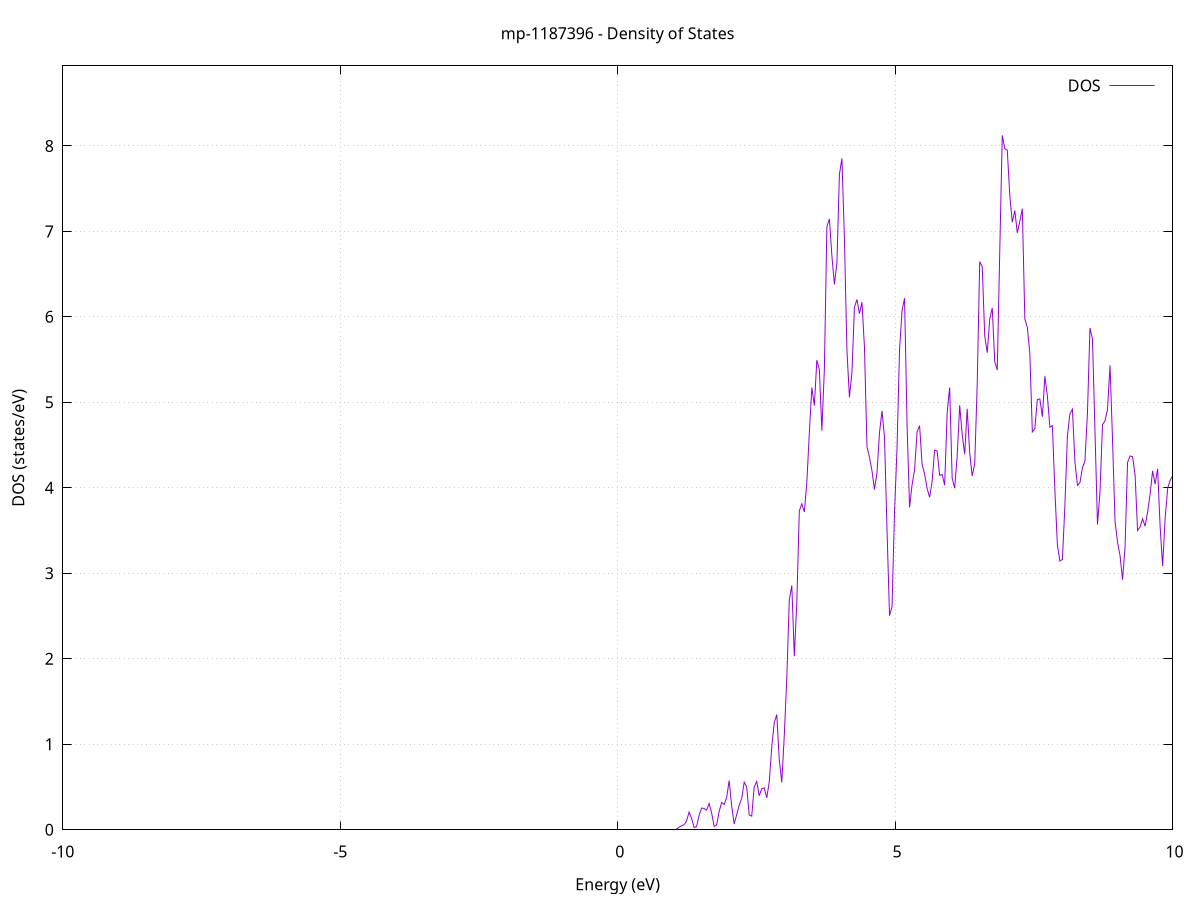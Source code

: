 set title 'mp-1187396 - Density of States'
set xlabel 'Energy (eV)'
set ylabel 'DOS (states/eV)'
set grid
set xrange [-10:10]
set yrange [0:8.936]
set xzeroaxis lt -1
set terminal png size 800,600
set output 'mp-1187396_dos_gnuplot.png'
plot '-' using 1:2 with lines title 'DOS'
-35.109300 0.000000
-35.064100 0.000000
-35.019000 0.000000
-34.973800 0.000000
-34.928700 0.000000
-34.883500 0.000000
-34.838300 0.000000
-34.793200 0.000000
-34.748000 0.000000
-34.702900 0.000000
-34.657700 0.000000
-34.612600 0.000000
-34.567400 0.000000
-34.522200 0.000000
-34.477100 0.000000
-34.431900 0.000000
-34.386800 0.000000
-34.341600 0.000000
-34.296500 0.000000
-34.251300 0.000000
-34.206100 0.000000
-34.161000 0.000000
-34.115800 0.000000
-34.070700 0.000000
-34.025500 0.000000
-33.980400 0.000000
-33.935200 0.000000
-33.890000 0.000000
-33.844900 0.000000
-33.799700 0.000000
-33.754600 0.000000
-33.709400 0.000000
-33.664300 0.000000
-33.619100 0.000000
-33.573900 0.000000
-33.528800 0.000000
-33.483600 0.000000
-33.438500 0.000000
-33.393300 0.000000
-33.348200 0.000000
-33.303000 0.000000
-33.257800 0.000000
-33.212700 0.000000
-33.167500 0.000000
-33.122400 0.000000
-33.077200 0.000000
-33.032100 0.000000
-32.986900 0.000000
-32.941700 0.000000
-32.896600 0.000000
-32.851400 0.000000
-32.806300 0.000000
-32.761100 0.000000
-32.716000 0.000000
-32.670800 0.000000
-32.625600 0.000000
-32.580500 0.000000
-32.535300 0.000000
-32.490200 0.000000
-32.445000 0.000000
-32.399900 0.000000
-32.354700 0.000000
-32.309500 0.000000
-32.264400 0.000000
-32.219200 0.000000
-32.174100 0.000000
-32.128900 0.000000
-32.083800 0.000000
-32.038600 0.000000
-31.993400 0.000000
-31.948300 0.000000
-31.903100 0.000000
-31.858000 0.000000
-31.812800 0.000000
-31.767700 0.000000
-31.722500 0.000000
-31.677300 0.000000
-31.632200 0.000000
-31.587000 0.000000
-31.541900 0.000000
-31.496700 0.000000
-31.451600 0.000000
-31.406400 0.000000
-31.361200 0.000000
-31.316100 0.000000
-31.270900 0.000000
-31.225800 0.000000
-31.180600 0.000000
-31.135500 0.000000
-31.090300 0.005000
-31.045100 0.143200
-31.000000 1.188900
-30.954800 3.687000
-30.909700 6.729100
-30.864500 11.041000
-30.819400 16.676000
-30.774200 20.403400
-30.729000 22.729800
-30.683900 24.498100
-30.638700 20.051300
-30.593600 12.649000
-30.548400 12.395700
-30.503300 15.169800
-30.458100 17.929800
-30.412900 21.194500
-30.367800 21.554200
-30.322600 21.946000
-30.277500 25.785700
-30.232300 28.877200
-30.187200 34.268300
-30.142000 35.131300
-30.096800 19.636900
-30.051700 4.547600
-30.006500 0.360400
-29.961400 0.008400
-29.916200 0.000100
-29.871100 0.000000
-29.825900 0.000000
-29.780700 0.000000
-29.735600 0.000000
-29.690400 0.000000
-29.645300 0.000000
-29.600100 0.000000
-29.555000 0.000000
-29.509800 0.000000
-29.464600 0.000000
-29.419500 0.000000
-29.374300 0.000000
-29.329200 0.000000
-29.284000 0.000000
-29.238900 0.000000
-29.193700 0.000000
-29.148500 0.000000
-29.103400 0.000000
-29.058200 0.000000
-29.013100 0.000000
-28.967900 0.000000
-28.922800 0.000000
-28.877600 0.000000
-28.832400 0.000000
-28.787300 0.000000
-28.742100 0.000000
-28.697000 0.000000
-28.651800 0.000000
-28.606700 0.000000
-28.561500 0.000000
-28.516300 0.000000
-28.471200 0.000000
-28.426000 0.000000
-28.380900 0.000000
-28.335700 0.000000
-28.290600 0.000000
-28.245400 0.000000
-28.200200 0.000000
-28.155100 0.000000
-28.109900 0.000000
-28.064800 0.000000
-28.019600 0.000000
-27.974500 0.000000
-27.929300 0.000000
-27.884100 0.000000
-27.839000 0.000000
-27.793800 0.000000
-27.748700 0.000000
-27.703500 0.000000
-27.658400 0.000000
-27.613200 0.000000
-27.568000 0.000000
-27.522900 0.000000
-27.477700 0.000000
-27.432600 0.000000
-27.387400 0.000000
-27.342300 0.000000
-27.297100 0.000000
-27.251900 0.000000
-27.206800 0.000000
-27.161600 0.000000
-27.116500 0.000000
-27.071300 0.000000
-27.026200 0.000000
-26.981000 0.000000
-26.935800 0.000000
-26.890700 0.000000
-26.845500 0.000000
-26.800400 0.000600
-26.755200 0.068100
-26.710100 2.102900
-26.664900 18.324700
-26.619700 50.687000
-26.574600 46.806400
-26.529400 13.712700
-26.484300 1.142600
-26.439100 0.024300
-26.394000 0.000100
-26.348800 0.000000
-26.303600 0.000000
-26.258500 0.000000
-26.213300 0.000000
-26.168200 0.000000
-26.123000 0.000000
-26.077900 0.000000
-26.032700 0.000000
-25.987500 0.000000
-25.942400 0.000000
-25.897200 0.000000
-25.852100 0.000000
-25.806900 0.000000
-25.761800 0.000000
-25.716600 0.000000
-25.671400 0.000000
-25.626300 0.000000
-25.581100 0.000000
-25.536000 0.000000
-25.490800 0.000000
-25.445700 0.000000
-25.400500 0.000000
-25.355300 0.000000
-25.310200 0.000000
-25.265000 0.000000
-25.219900 0.000000
-25.174700 0.000000
-25.129600 0.000000
-25.084400 0.000000
-25.039200 0.000000
-24.994100 0.000000
-24.948900 0.000000
-24.903800 0.000000
-24.858600 0.000000
-24.813500 0.000000
-24.768300 0.000000
-24.723100 0.000000
-24.678000 0.000000
-24.632800 0.000000
-24.587700 0.000000
-24.542500 0.000000
-24.497400 0.000000
-24.452200 0.000000
-24.407000 0.000000
-24.361900 0.000000
-24.316700 0.000000
-24.271600 0.000000
-24.226400 0.000000
-24.181300 0.000000
-24.136100 0.000000
-24.090900 0.000000
-24.045800 0.000000
-24.000600 0.000000
-23.955500 0.000000
-23.910300 0.000000
-23.865200 0.000000
-23.820000 0.000000
-23.774800 0.000000
-23.729700 0.000000
-23.684500 0.000000
-23.639400 0.000000
-23.594200 0.000000
-23.549100 0.000000
-23.503900 0.000000
-23.458700 0.000000
-23.413600 0.000000
-23.368400 0.000000
-23.323300 0.000000
-23.278100 0.000000
-23.233000 0.000000
-23.187800 0.000000
-23.142600 0.000000
-23.097500 0.000000
-23.052300 0.000000
-23.007200 0.000000
-22.962000 0.000000
-22.916900 0.000000
-22.871700 0.000000
-22.826500 0.000000
-22.781400 0.000000
-22.736200 0.000000
-22.691100 0.000000
-22.645900 0.000000
-22.600800 0.000000
-22.555600 0.000000
-22.510400 0.000000
-22.465300 0.000000
-22.420100 0.000000
-22.375000 0.000000
-22.329800 0.000000
-22.284700 0.000000
-22.239500 0.000000
-22.194300 0.000000
-22.149200 0.000000
-22.104000 0.000000
-22.058900 0.000000
-22.013700 0.000000
-21.968600 0.000000
-21.923400 0.000000
-21.878200 0.000000
-21.833100 0.000000
-21.787900 0.000000
-21.742800 0.000000
-21.697600 0.000000
-21.652500 0.000000
-21.607300 0.000000
-21.562100 0.000000
-21.517000 0.000000
-21.471800 0.000000
-21.426700 0.000000
-21.381500 0.000000
-21.336400 0.000000
-21.291200 0.000000
-21.246000 0.000000
-21.200900 0.000000
-21.155700 0.000000
-21.110600 0.000000
-21.065400 0.000000
-21.020300 0.000000
-20.975100 0.000000
-20.929900 0.000000
-20.884800 0.000000
-20.839600 0.000000
-20.794500 0.000000
-20.749300 0.000000
-20.704200 0.000000
-20.659000 0.000000
-20.613800 0.000000
-20.568700 0.000000
-20.523500 0.000000
-20.478400 0.000000
-20.433200 0.000000
-20.388100 0.000000
-20.342900 0.000000
-20.297700 0.000000
-20.252600 0.000000
-20.207400 0.000000
-20.162300 0.000000
-20.117100 0.000000
-20.072000 0.000000
-20.026800 0.000000
-19.981600 0.000000
-19.936500 0.000000
-19.891300 0.000000
-19.846200 0.000000
-19.801000 0.000000
-19.755900 0.000000
-19.710700 0.000000
-19.665500 0.000000
-19.620400 0.000000
-19.575200 0.000000
-19.530100 0.000000
-19.484900 0.000000
-19.439800 0.000000
-19.394600 0.000000
-19.349400 0.000000
-19.304300 0.000000
-19.259100 0.000000
-19.214000 0.000000
-19.168800 0.000000
-19.123700 0.000000
-19.078500 0.000000
-19.033300 0.000000
-18.988200 0.000000
-18.943000 0.000000
-18.897900 0.000000
-18.852700 0.000000
-18.807600 0.000000
-18.762400 0.000000
-18.717200 0.000000
-18.672100 0.000000
-18.626900 0.000000
-18.581800 0.000000
-18.536600 0.000000
-18.491500 0.000000
-18.446300 0.000000
-18.401100 0.000000
-18.356000 0.000000
-18.310800 0.000000
-18.265700 0.000000
-18.220500 0.000000
-18.175400 0.000000
-18.130200 0.000000
-18.085000 0.000000
-18.039900 0.000000
-17.994700 0.000000
-17.949600 0.000000
-17.904400 0.000000
-17.859300 0.000000
-17.814100 0.000000
-17.768900 0.000000
-17.723800 0.000000
-17.678600 0.000000
-17.633500 0.000000
-17.588300 0.000000
-17.543200 0.000000
-17.498000 0.000000
-17.452800 0.000000
-17.407700 0.000000
-17.362500 0.000000
-17.317400 0.000000
-17.272200 0.000000
-17.227100 0.000000
-17.181900 0.000000
-17.136700 0.000000
-17.091600 0.000000
-17.046400 0.000000
-17.001300 0.000000
-16.956100 0.000000
-16.911000 0.000000
-16.865800 0.000000
-16.820600 0.000000
-16.775500 0.000000
-16.730300 0.000000
-16.685200 0.000000
-16.640000 0.000000
-16.594900 0.000000
-16.549700 0.000000
-16.504500 0.000000
-16.459400 0.000000
-16.414200 0.000000
-16.369100 0.000000
-16.323900 0.000000
-16.278800 0.000000
-16.233600 0.000000
-16.188400 0.000000
-16.143300 0.000000
-16.098100 0.000000
-16.053000 0.000000
-16.007800 0.000000
-15.962700 0.000000
-15.917500 0.000000
-15.872300 0.000000
-15.827200 0.000000
-15.782000 0.000000
-15.736900 0.000000
-15.691700 0.000000
-15.646600 0.000000
-15.601400 0.000000
-15.556200 0.000000
-15.511100 0.000000
-15.465900 0.000000
-15.420800 0.000000
-15.375600 0.000000
-15.330400 0.000000
-15.285300 0.000000
-15.240100 0.000000
-15.195000 0.000000
-15.149800 0.000000
-15.104700 0.000000
-15.059500 0.000000
-15.014300 0.000000
-14.969200 0.000000
-14.924000 0.000000
-14.878900 0.000000
-14.833700 0.000000
-14.788600 0.000000
-14.743400 0.000000
-14.698200 0.000000
-14.653100 0.000000
-14.607900 0.000000
-14.562800 0.000000
-14.517600 0.000000
-14.472500 0.000000
-14.427300 0.000000
-14.382100 0.000000
-14.337000 0.000000
-14.291800 0.000000
-14.246700 0.000000
-14.201500 0.000000
-14.156400 0.000000
-14.111200 0.000000
-14.066000 0.000000
-14.020900 0.000000
-13.975700 0.000000
-13.930600 0.000000
-13.885400 0.000000
-13.840300 0.000000
-13.795100 0.000000
-13.749900 0.000000
-13.704800 0.000000
-13.659600 0.000000
-13.614500 0.000000
-13.569300 0.000000
-13.524200 0.000000
-13.479000 0.000000
-13.433800 0.000000
-13.388700 0.000000
-13.343500 0.000000
-13.298400 0.000000
-13.253200 0.000000
-13.208100 0.000000
-13.162900 0.000000
-13.117700 0.000000
-13.072600 0.000000
-13.027400 0.000000
-12.982300 0.000000
-12.937100 0.000000
-12.892000 0.000000
-12.846800 0.000000
-12.801600 0.000000
-12.756500 0.000000
-12.711300 0.000000
-12.666200 0.000000
-12.621000 0.000000
-12.575900 0.000000
-12.530700 0.000000
-12.485500 0.000000
-12.440400 0.000000
-12.395200 0.000000
-12.350100 0.000000
-12.304900 0.000000
-12.259800 0.000000
-12.214600 0.000000
-12.169400 0.000000
-12.124300 0.000000
-12.079100 0.000000
-12.034000 0.000000
-11.988800 0.000000
-11.943700 0.000000
-11.898500 0.000000
-11.853300 0.000000
-11.808200 0.000000
-11.763000 0.000000
-11.717900 0.000000
-11.672700 0.000000
-11.627600 0.000000
-11.582400 0.000000
-11.537200 0.000000
-11.492100 0.000000
-11.446900 0.000000
-11.401800 0.000000
-11.356600 0.000000
-11.311500 0.000000
-11.266300 0.000000
-11.221100 0.000000
-11.176000 0.000000
-11.130800 0.000000
-11.085700 0.000000
-11.040500 0.000000
-10.995400 0.000000
-10.950200 0.000000
-10.905000 0.000000
-10.859900 0.000000
-10.814700 0.000000
-10.769600 0.000000
-10.724400 0.000000
-10.679300 0.000000
-10.634100 0.000000
-10.588900 0.000000
-10.543800 0.000000
-10.498600 0.000000
-10.453500 0.000000
-10.408300 0.000000
-10.363200 0.000000
-10.318000 0.000000
-10.272800 0.000000
-10.227700 0.000000
-10.182500 0.000000
-10.137400 0.000000
-10.092200 0.000000
-10.047100 0.000000
-10.001900 0.000000
-9.956700 0.000000
-9.911600 0.000000
-9.866400 0.000000
-9.821300 0.000000
-9.776100 0.000000
-9.731000 0.000000
-9.685800 0.000000
-9.640600 0.000000
-9.595500 0.000000
-9.550300 0.000000
-9.505200 0.000000
-9.460000 0.000000
-9.414900 0.000000
-9.369700 0.000000
-9.324500 0.000000
-9.279400 0.000000
-9.234200 0.000000
-9.189100 0.000000
-9.143900 0.000000
-9.098800 0.000000
-9.053600 0.000000
-9.008400 0.000000
-8.963300 0.000000
-8.918100 0.000000
-8.873000 0.000000
-8.827800 0.000000
-8.782700 0.000000
-8.737500 0.000000
-8.692300 0.000000
-8.647200 0.000000
-8.602000 0.000000
-8.556900 0.000000
-8.511700 0.000000
-8.466600 0.000000
-8.421400 0.000000
-8.376200 0.000000
-8.331100 0.000000
-8.285900 0.000000
-8.240800 0.000000
-8.195600 0.000000
-8.150500 0.000000
-8.105300 0.000000
-8.060100 0.000000
-8.015000 0.000000
-7.969800 0.000000
-7.924700 0.000000
-7.879500 0.000000
-7.834400 0.000000
-7.789200 0.000000
-7.744000 0.000000
-7.698900 0.000000
-7.653700 0.000000
-7.608600 0.000000
-7.563400 0.000000
-7.518300 0.000000
-7.473100 0.000000
-7.427900 0.000000
-7.382800 0.000000
-7.337600 0.000000
-7.292500 0.000000
-7.247300 0.000000
-7.202200 0.000000
-7.157000 0.000000
-7.111800 0.000000
-7.066700 0.000000
-7.021500 0.000000
-6.976400 0.000000
-6.931200 0.000000
-6.886100 0.000000
-6.840900 0.000000
-6.795700 0.000000
-6.750600 0.000000
-6.705400 0.000000
-6.660300 0.000000
-6.615100 0.000000
-6.570000 0.000000
-6.524800 0.000000
-6.479600 0.000000
-6.434500 0.000000
-6.389300 0.000000
-6.344200 0.000000
-6.299000 0.000000
-6.253900 0.000000
-6.208700 0.000000
-6.163500 0.000000
-6.118400 0.000000
-6.073200 0.000000
-6.028100 0.000000
-5.982900 0.000000
-5.937800 0.000000
-5.892600 0.000000
-5.847400 0.000000
-5.802300 0.000000
-5.757100 0.000000
-5.712000 0.000000
-5.666800 0.000000
-5.621700 0.000000
-5.576500 0.000000
-5.531300 0.000000
-5.486200 0.000000
-5.441000 0.000000
-5.395900 0.000000
-5.350700 0.000000
-5.305600 0.000000
-5.260400 0.000000
-5.215200 0.000000
-5.170100 0.000000
-5.124900 0.000000
-5.079800 0.000000
-5.034600 0.000000
-4.989500 0.000000
-4.944300 0.000000
-4.899100 0.000000
-4.854000 0.000000
-4.808800 0.000000
-4.763700 0.000000
-4.718500 0.000000
-4.673400 0.000000
-4.628200 0.000000
-4.583000 0.000000
-4.537900 0.000000
-4.492700 0.000000
-4.447600 0.000000
-4.402400 0.000000
-4.357300 0.000000
-4.312100 0.000000
-4.266900 0.000000
-4.221800 0.000000
-4.176600 0.000000
-4.131500 0.000000
-4.086300 0.000000
-4.041200 0.000000
-3.996000 0.000000
-3.950800 0.000000
-3.905700 0.000000
-3.860500 0.000000
-3.815400 0.000000
-3.770200 0.000000
-3.725100 0.000000
-3.679900 0.000000
-3.634700 0.000000
-3.589600 0.000000
-3.544400 0.000000
-3.499300 0.000000
-3.454100 0.000000
-3.409000 0.000000
-3.363800 0.000000
-3.318600 0.000000
-3.273500 0.000000
-3.228300 0.000000
-3.183200 0.000000
-3.138000 0.000000
-3.092900 0.000000
-3.047700 0.000000
-3.002500 0.000000
-2.957400 0.000000
-2.912200 0.000000
-2.867100 0.000000
-2.821900 0.000000
-2.776800 0.000000
-2.731600 0.000000
-2.686400 0.000000
-2.641300 0.000000
-2.596100 0.000000
-2.551000 0.000000
-2.505800 0.000000
-2.460700 0.000000
-2.415500 0.000000
-2.370300 0.000000
-2.325200 0.000000
-2.280000 0.000000
-2.234900 0.000000
-2.189700 0.000000
-2.144600 0.000000
-2.099400 0.000000
-2.054200 0.000000
-2.009100 0.000000
-1.963900 0.000000
-1.918800 0.000000
-1.873600 0.000000
-1.828500 0.000000
-1.783300 0.000000
-1.738100 0.000000
-1.693000 0.000000
-1.647800 0.000000
-1.602700 0.000000
-1.557500 0.000000
-1.512400 0.000000
-1.467200 0.000000
-1.422000 0.000000
-1.376900 0.000000
-1.331700 0.000000
-1.286600 0.000000
-1.241400 0.000000
-1.196300 0.000000
-1.151100 0.000000
-1.105900 0.000000
-1.060800 0.000000
-1.015600 0.000000
-0.970500 0.000000
-0.925300 0.000000
-0.880200 0.000000
-0.835000 0.000000
-0.789800 0.000000
-0.744700 0.000000
-0.699500 0.000000
-0.654400 0.000000
-0.609200 0.000000
-0.564100 0.000000
-0.518900 0.000000
-0.473700 0.000000
-0.428600 0.000000
-0.383400 0.000000
-0.338300 0.000000
-0.293100 0.000000
-0.248000 0.000000
-0.202800 0.000000
-0.157600 0.000000
-0.112500 0.000000
-0.067300 0.000000
-0.022200 0.000000
0.023000 0.000000
0.068100 0.000000
0.113300 0.000000
0.158500 0.000000
0.203600 0.000000
0.248800 0.000000
0.293900 0.000000
0.339100 0.000000
0.384200 0.000000
0.429400 0.000000
0.474600 0.000000
0.519700 0.000000
0.564900 0.000000
0.610000 0.000000
0.655200 0.000000
0.700300 0.000000
0.745500 0.000000
0.790700 0.000000
0.835800 0.000000
0.881000 0.000000
0.926100 0.000000
0.971300 0.000000
1.016400 0.000900
1.061600 0.009500
1.106800 0.029300
1.151900 0.047300
1.197100 0.058700
1.242200 0.102600
1.287400 0.207200
1.332500 0.135000
1.377700 0.025600
1.422900 0.038700
1.468000 0.170700
1.513200 0.254400
1.558300 0.249200
1.603500 0.229000
1.648600 0.307500
1.693800 0.197100
1.739000 0.040800
1.784100 0.057100
1.829300 0.212400
1.874400 0.320600
1.919600 0.295400
1.964700 0.378500
2.009900 0.575300
2.055100 0.278300
2.100200 0.068700
2.145400 0.176000
2.190500 0.287600
2.235700 0.362900
2.280800 0.558600
2.326000 0.500300
2.371200 0.172900
2.416300 0.159900
2.461500 0.503400
2.506600 0.566400
2.551800 0.397800
2.596900 0.480200
2.642100 0.491100
2.687300 0.372600
2.732400 0.560000
2.777600 0.971400
2.822700 1.252800
2.867900 1.347300
2.913000 0.821100
2.958200 0.553300
3.003400 1.106500
3.048500 1.771600
3.093700 2.690100
3.138800 2.858100
3.184000 2.029900
3.229100 2.658800
3.274300 3.729700
3.319500 3.813600
3.364600 3.717900
3.409800 4.063000
3.454900 4.646200
3.500100 5.172700
3.545200 4.961800
3.590400 5.494200
3.635600 5.383000
3.680700 4.670000
3.725900 5.387900
3.771000 7.051000
3.816200 7.146700
3.861300 6.713000
3.906500 6.379700
3.951700 6.631500
3.996800 7.666400
4.042000 7.854400
4.087100 6.920300
4.132300 5.609800
4.177400 5.060100
4.222600 5.348400
4.267800 6.112300
4.312900 6.203600
4.358100 6.037700
4.403200 6.171900
4.448400 5.644300
4.493500 4.481700
4.538700 4.357000
4.583900 4.199000
4.629000 3.980100
4.674200 4.176800
4.719300 4.645900
4.764500 4.900000
4.809600 4.587000
4.854800 3.507600
4.900000 2.505400
4.945100 2.610500
4.990300 3.718100
5.035400 4.468700
5.080600 5.619300
5.125800 6.072700
5.170900 6.218300
5.216100 4.739100
5.261200 3.771800
5.306400 4.036700
5.351500 4.210000
5.396700 4.653200
5.441900 4.728200
5.487000 4.276200
5.532200 4.158900
5.577300 3.993600
5.622500 3.889400
5.667600 4.074900
5.712800 4.440900
5.758000 4.431800
5.803100 4.146000
5.848300 4.156900
5.893400 4.031600
5.938600 4.877000
5.983700 5.172700
6.028900 4.114800
6.074100 3.996800
6.119200 4.370900
6.164400 4.965400
6.209500 4.623600
6.254700 4.391500
6.299800 4.923800
6.345000 4.406900
6.390200 4.138400
6.435300 4.278400
6.480500 5.213500
6.525600 6.646800
6.570800 6.587300
6.615900 5.779500
6.661100 5.580300
6.706300 5.976400
6.751400 6.106000
6.796600 5.474400
6.841700 5.377900
6.886900 6.769200
6.932000 8.123600
6.977200 7.967100
7.022400 7.950200
7.067500 7.420100
7.112700 7.105800
7.157800 7.244300
7.203000 6.982500
7.248100 7.116200
7.293300 7.265700
7.338500 5.979300
7.383600 5.876700
7.428800 5.571500
7.473900 4.654300
7.519100 4.689600
7.564200 5.032700
7.609400 5.039700
7.654600 4.831800
7.699700 5.305100
7.744900 5.073700
7.790000 4.708700
7.835200 4.726800
7.880300 3.971900
7.925500 3.328700
7.970700 3.143100
8.015800 3.163500
8.061000 3.792900
8.106100 4.609200
8.151300 4.866800
8.196400 4.919300
8.241600 4.304200
8.286800 4.028700
8.331900 4.060400
8.377100 4.236100
8.422200 4.313500
8.467400 4.879500
8.512500 5.870400
8.557700 5.740800
8.602900 4.661900
8.648000 3.570600
8.693200 3.947200
8.738300 4.737600
8.783500 4.783100
8.828600 4.916800
8.873800 5.433600
8.919000 4.564900
8.964100 3.609400
9.009300 3.366500
9.054400 3.207600
9.099600 2.925100
9.144700 3.304000
9.189900 4.298100
9.235100 4.372700
9.280200 4.365400
9.325400 4.152300
9.370500 3.500500
9.415700 3.542400
9.460800 3.637900
9.506000 3.550800
9.551200 3.716200
9.596300 3.925200
9.641500 4.199700
9.686600 4.043600
9.731800 4.223300
9.776900 3.549000
9.822100 3.084500
9.867300 3.641900
9.912400 3.993400
9.957600 4.086100
10.002700 4.142700
10.047900 3.828200
10.093000 3.404000
10.138200 4.201600
10.183400 4.434600
10.228500 3.925400
10.273700 4.324900
10.318800 4.221400
10.364000 3.488600
10.409100 3.135300
10.454300 3.951300
10.499500 4.780200
10.544600 3.656300
10.589800 2.903700
10.634900 3.308100
10.680100 3.847800
10.725200 4.274200
10.770400 4.546600
10.815600 4.311100
10.860700 3.874800
10.905900 4.084500
10.951000 4.434400
10.996200 4.512000
11.041300 4.123400
11.086500 3.984000
11.131700 4.602400
11.176800 5.812500
11.222000 6.659600
11.267100 6.414800
11.312300 6.236600
11.357400 6.608000
11.402600 6.728900
11.447800 5.680700
11.492900 4.535200
11.538100 4.601900
11.583200 4.096900
11.628400 3.718700
11.673500 3.434900
11.718700 3.306100
11.763900 3.533300
11.809000 3.380400
11.854200 2.940300
11.899300 2.788900
11.944500 2.236300
11.989600 1.256300
12.034800 1.117000
12.080000 1.658900
12.125100 1.171900
12.170300 0.634800
12.215400 1.091200
12.260600 1.507100
12.305700 1.086300
12.350900 1.137000
12.396100 1.314600
12.441200 0.986900
12.486400 0.671600
12.531500 0.696000
12.576700 1.067900
12.621800 1.602900
12.667000 1.173500
12.712200 1.426900
12.757300 1.975900
12.802500 1.705300
12.847600 1.000200
12.892800 0.723100
12.937900 0.946800
12.983100 1.004700
13.028300 0.837800
13.073400 0.738700
13.118600 0.609300
13.163700 0.860600
13.208900 1.088400
13.254000 1.013000
13.299200 1.180800
13.344400 1.586200
13.389500 1.114100
13.434700 0.542500
13.479800 0.575500
13.525000 0.872700
13.570100 0.965900
13.615300 1.611200
13.660500 1.797700
13.705600 1.231700
13.750800 1.010600
13.795900 0.815500
13.841100 0.882800
13.886200 1.240900
13.931400 1.205700
13.976600 0.984600
14.021700 1.237900
14.066900 1.519900
14.112000 1.213800
14.157200 0.614000
14.202300 0.431000
14.247500 0.927300
14.292700 1.070100
14.337800 0.741900
14.383000 0.894200
14.428100 1.389100
14.473300 1.027400
14.518400 0.523400
14.563600 1.092300
14.608800 1.678300
14.653900 1.325500
14.699100 1.499200
14.744200 1.546100
14.789400 1.048500
14.834500 0.731300
14.879700 0.658700
14.924900 0.945100
14.970000 1.151800
15.015200 0.995800
15.060300 0.921000
15.105500 0.726500
15.150600 0.685200
15.195800 0.782900
15.241000 0.893800
15.286100 0.844000
15.331300 1.569500
15.376400 2.203100
15.421600 1.461900
15.466700 0.653800
15.511900 0.350100
15.557100 0.385000
15.602200 0.997300
15.647400 1.239400
15.692500 0.948000
15.737700 0.872900
15.782800 0.893800
15.828000 0.721800
15.873200 0.588100
15.918300 0.474500
15.963500 0.669800
16.008600 0.709000
16.053800 0.596200
16.098900 0.832200
16.144100 0.993700
16.189300 0.931300
16.234400 1.001800
16.279600 0.889000
16.324700 0.799400
16.369900 0.746700
16.415000 0.853900
16.460200 0.862500
16.505400 0.928700
16.550500 0.931100
16.595700 0.635800
16.640800 0.595000
16.686000 0.856000
16.731100 0.753700
16.776300 0.620500
16.821500 0.600700
16.866600 0.462000
16.911800 0.449600
16.956900 0.489200
17.002100 0.529500
17.047200 0.599400
17.092400 0.656600
17.137600 0.707900
17.182700 0.865400
17.227900 0.963400
17.273000 0.779400
17.318200 0.367800
17.363300 0.213400
17.408500 0.163300
17.453700 0.138200
17.498800 0.407600
17.544000 0.959400
17.589100 0.897900
17.634300 0.348000
17.679400 0.223000
17.724600 0.403100
17.769800 0.346400
17.814900 0.345900
17.860100 0.321100
17.905200 0.178800
17.950400 0.061500
17.995500 0.034300
18.040700 0.177400
18.085900 0.415100
18.131000 0.558300
18.176200 0.627100
18.221300 0.978000
18.266500 1.429000
18.311600 2.054900
18.356800 2.022300
18.402000 1.696200
18.447100 2.000000
18.492300 2.336000
18.537400 1.641400
18.582600 1.488100
18.627700 1.780700
18.672900 1.904100
18.718100 2.130900
18.763200 1.830800
18.808400 1.800400
18.853500 2.043800
18.898700 1.916100
18.943800 1.638100
18.989000 1.742600
19.034200 1.641500
19.079300 1.552400
19.124500 1.399000
19.169600 1.229100
19.214800 1.518000
19.259900 1.303700
19.305100 0.992100
19.350300 1.786900
19.395400 2.061500
19.440600 1.274900
19.485700 1.024600
19.530900 1.546300
19.576000 2.253000
19.621200 9.438800
19.666400 25.142400
19.711500 36.702500
19.756700 45.925800
19.801800 21.575300
19.847000 3.879100
19.892100 1.241600
19.937300 0.885700
19.982500 1.013800
20.027600 1.232300
20.072800 1.690400
20.117900 1.654900
20.163100 1.022100
20.208200 0.706200
20.253400 0.569900
20.298600 0.722200
20.343700 1.244300
20.388900 1.349700
20.434000 1.311700
20.479200 1.491700
20.524300 1.386900
20.569500 0.988700
20.614700 1.157400
20.659800 1.566900
20.705000 1.786700
20.750100 1.630500
20.795300 1.313500
20.840400 1.174600
20.885600 1.602100
20.930800 2.225000
20.975900 1.820300
21.021100 1.574400
21.066200 1.887100
21.111400 1.665600
21.156500 1.130900
21.201700 1.419900
21.246900 1.851100
21.292000 1.900200
21.337200 1.671300
21.382300 1.198800
21.427500 1.013800
21.472600 1.362500
21.517800 1.969500
21.563000 2.170700
21.608100 2.221400
21.653300 2.133500
21.698400 2.131500
21.743600 1.767100
21.788700 1.672600
21.833900 1.893100
21.879100 2.030600
21.924200 1.860700
21.969400 1.902400
22.014500 2.021500
22.059700 2.155600
22.104800 2.221900
22.150000 1.658400
22.195200 1.336800
22.240300 1.862400
22.285500 3.025700
22.330600 3.224900
22.375800 3.327400
22.420900 3.527100
22.466100 2.946200
22.511300 2.410300
22.556400 2.403700
22.601600 2.464000
22.646700 3.009400
22.691900 2.894100
22.737000 1.842700
22.782200 1.779000
22.827400 2.600700
22.872500 2.921000
22.917700 2.480000
22.962800 2.310000
23.008000 2.764300
23.053100 3.215600
23.098300 3.092600
23.143500 2.730300
23.188600 1.839900
23.233800 1.325700
23.278900 1.531200
23.324100 2.321700
23.369200 3.018300
23.414400 3.068400
23.459600 3.244800
23.504700 3.353800
23.549900 3.131000
23.595000 3.693000
23.640200 4.795900
23.685300 4.374000
23.730500 3.187300
23.775700 3.019600
23.820800 3.222500
23.866000 3.093200
23.911100 3.368000
23.956300 3.030500
24.001400 2.770400
24.046600 2.857300
24.091800 3.435100
24.136900 3.752400
24.182100 4.139500
24.227200 3.782100
24.272400 3.241500
24.317500 3.741400
24.362700 4.636600
24.407900 4.282000
24.453000 4.286400
24.498200 4.252500
24.543300 3.754700
24.588500 2.937500
24.633600 2.970900
24.678800 3.931100
24.724000 4.552000
24.769100 4.437600
24.814300 4.002000
24.859400 3.477400
24.904600 2.847400
24.949700 2.496500
24.994900 2.843600
25.040100 3.086100
25.085200 2.801600
25.130400 2.757300
25.175500 2.655300
25.220700 2.299300
25.265800 5.994100
25.311000 19.862700
25.356200 20.328500
25.401300 6.491500
25.446500 2.183800
25.491600 2.428300
25.536800 2.994600
25.582000 2.811100
25.627100 2.750100
25.672300 3.486900
25.717400 3.793000
25.762600 3.737500
25.807700 3.583300
25.852900 3.561700
25.898100 3.400100
25.943200 3.303600
25.988400 2.836400
26.033500 1.949200
26.078700 2.058900
26.123800 2.963900
26.169000 3.247300
26.214200 2.588800
26.259300 1.989200
26.304500 2.239700
26.349600 2.439000
26.394800 2.161000
26.439900 2.250000
26.485100 2.304500
26.530300 2.294100
26.575400 2.534400
26.620600 2.694500
26.665700 2.825500
26.710900 2.646000
26.756000 2.748900
26.801200 3.018600
26.846400 2.663900
26.891500 1.902500
26.936700 1.296400
26.981800 1.610700
27.027000 2.088200
27.072100 1.806600
27.117300 1.414000
27.162500 1.505700
27.207600 1.600200
27.252800 1.761600
27.297900 1.830400
27.343100 1.293400
27.388200 0.786000
27.433400 0.974800
27.478600 1.301400
27.523700 0.969100
27.568900 0.677300
27.614000 0.719300
27.659200 0.989000
27.704300 1.337800
27.749500 1.661400
27.794700 1.618300
27.839800 1.084900
27.885000 0.745700
27.930100 0.979100
27.975300 1.493900
28.020400 1.478600
28.065600 1.430600
28.110800 1.265300
28.155900 0.916900
28.201100 0.812100
28.246200 0.856300
28.291400 0.814800
28.336500 0.858700
28.381700 0.927000
28.426900 1.184700
28.472000 1.294600
28.517200 1.191300
28.562300 1.420500
28.607500 1.899200
28.652600 1.806000
28.697800 1.789900
28.743000 2.056400
28.788100 2.094100
28.833300 1.928700
28.878400 2.387500
28.923600 2.990200
28.968700 2.996200
29.013900 3.715700
29.059100 4.065700
29.104200 3.489200
29.149400 3.010200
29.194500 2.903100
29.239700 2.629300
29.284800 2.440100
29.330000 2.472900
29.375200 2.924400
29.420300 3.303900
29.465500 3.337500
29.510600 3.635200
29.555800 3.728600
29.600900 3.470300
29.646100 3.679400
29.691300 4.046400
29.736400 3.377400
29.781600 2.818600
29.826700 3.175000
29.871900 3.122400
29.917000 3.065900
29.962200 3.010200
30.007400 2.764600
30.052500 3.035600
30.097700 2.884800
30.142800 2.341800
30.188000 2.379200
30.233100 2.675200
30.278300 2.697600
30.323500 2.730900
30.368600 3.066400
30.413800 3.175900
30.458900 2.960400
30.504100 2.504700
30.549200 2.375500
30.594400 2.741000
30.639600 2.801200
30.684700 3.023000
30.729900 2.939100
30.775000 2.570000
30.820200 2.514600
30.865300 2.614200
30.910500 2.688200
30.955700 3.382300
31.000800 3.689100
31.046000 2.889500
31.091100 2.041000
31.136300 1.666700
31.181400 1.612000
31.226600 1.896800
31.271800 2.596600
31.316900 2.741900
31.362100 2.150800
31.407200 2.159200
31.452400 2.496400
31.497500 2.543000
31.542700 2.453900
31.587900 2.293700
31.633000 2.022500
31.678200 1.669100
31.723300 1.622100
31.768500 1.979200
31.813600 1.694900
31.858800 1.073600
31.904000 1.024500
31.949100 1.162700
31.994300 1.140000
32.039400 1.034000
32.084600 1.531000
32.129700 2.085700
32.174900 1.681300
32.220100 1.183500
32.265200 1.155600
32.310400 1.159600
32.355500 1.069500
32.400700 0.933700
32.445800 1.049700
32.491000 1.372800
32.536200 1.668900
32.581300 1.886600
32.626500 2.007100
32.671600 1.651100
32.716800 1.120100
32.761900 0.862800
32.807100 0.766900
32.852300 0.856300
32.897400 1.046600
32.942600 1.235500
32.987700 1.296100
33.032900 1.653300
33.078000 1.631700
33.123200 1.172300
33.168400 0.923500
33.213500 1.010300
33.258700 1.523400
33.303800 2.182800
33.349000 2.142100
33.394100 1.688100
33.439300 1.651100
33.484500 1.804300
33.529600 1.894300
33.574800 1.633900
33.619900 1.386500
33.665100 1.852800
33.710200 2.518700
33.755400 2.656100
33.800600 2.008500
33.845700 2.108300
33.890900 2.649400
33.936000 2.893300
33.981200 2.413700
34.026300 2.111600
34.071500 2.391700
34.116700 1.755800
34.161800 1.555900
34.207000 1.918400
34.252100 2.532800
34.297300 2.725900
34.342400 2.719800
34.387600 3.014000
34.432800 2.705700
34.477900 2.827700
34.523100 3.587300
34.568200 2.832400
34.613400 2.071300
34.658500 2.684700
34.703700 3.127300
34.748900 2.781600
34.794000 2.922500
34.839200 3.429600
34.884300 3.092800
34.929500 2.175800
34.974600 1.679200
35.019800 1.638900
35.065000 1.396300
35.110100 1.424300
35.155300 1.701600
35.200400 2.096500
35.245600 1.873800
35.290700 2.000600
35.335900 3.128800
35.381100 3.504900
35.426200 2.883800
35.471400 2.334000
35.516500 2.326400
35.561700 2.303400
35.606800 2.368800
35.652000 3.009300
35.697200 3.598600
35.742300 3.486700
35.787500 3.070500
35.832600 2.506200
35.877800 1.667700
35.922900 1.685000
35.968100 2.118900
36.013300 2.344900
36.058400 2.542600
36.103600 2.512000
36.148700 2.389700
36.193900 2.578700
36.239000 2.791000
36.284200 2.595400
36.329400 2.644000
36.374500 2.319300
36.419700 1.842300
36.464800 2.118400
36.510000 2.943000
36.555100 2.813200
36.600300 2.606900
36.645500 2.320700
36.690600 2.379700
36.735800 2.708700
36.780900 2.886400
36.826100 2.853400
36.871200 2.799600
36.916400 2.620200
36.961600 1.849500
37.006700 1.961400
37.051900 3.182300
37.097000 4.397000
37.142200 4.886100
37.187300 3.919000
37.232500 3.419700
37.277700 4.354500
37.322800 4.527600
37.368000 5.249200
37.413100 5.837800
37.458300 5.845600
37.503400 5.289400
37.548600 4.637600
37.593800 4.810100
37.638900 4.662700
37.684100 4.502600
37.729200 4.564700
37.774400 4.075800
37.819500 3.753600
37.864700 4.092700
37.909900 4.404500
37.955000 4.176400
38.000200 4.549700
38.045300 5.412300
38.090500 5.104000
38.135600 4.447800
38.180800 3.991200
38.226000 3.583900
38.271100 3.227100
38.316300 3.448800
38.361400 3.328600
38.406600 3.032900
38.451700 2.714700
38.496900 2.628100
38.542100 2.401200
38.587200 1.919800
38.632400 2.231500
38.677500 2.748700
38.722700 2.540300
38.767800 2.479600
38.813000 3.004800
38.858200 2.999900
38.903300 2.899400
38.948500 2.945700
38.993600 2.720100
39.038800 3.014200
39.083900 2.664600
39.129100 2.149500
39.174300 2.242500
39.219400 2.766000
39.264600 3.119500
39.309700 2.928400
39.354900 2.345200
39.400000 1.983500
39.445200 2.431200
39.490400 2.850000
39.535500 2.803200
39.580700 2.913300
39.625800 2.849400
39.671000 2.942500
39.716100 2.463900
39.761300 1.782900
39.806500 1.602200
39.851600 1.815900
39.896800 2.398700
39.941900 2.422600
39.987100 2.114000
40.032200 2.145400
40.077400 2.096200
40.122600 1.693100
40.167700 1.273400
40.212900 1.532900
40.258000 2.181700
40.303200 2.577800
40.348300 2.012700
40.393500 1.229500
40.438700 1.409900
40.483800 1.841600
40.529000 1.820300
40.574100 1.572000
40.619300 2.058600
40.664400 2.696600
40.709600 2.362700
40.754800 1.795900
40.799900 1.578200
40.845100 1.453900
40.890200 1.379100
40.935400 1.558200
40.980500 1.822100
41.025700 2.425000
41.070900 2.635400
41.116000 2.245200
41.161200 1.853200
41.206300 1.927500
41.251500 2.520900
41.296600 2.483700
41.341800 2.619700
41.387000 3.021500
41.432100 2.726900
41.477300 2.943500
41.522400 3.408400
41.567600 2.793300
41.612700 1.985400
41.657900 1.941500
41.703100 2.345000
41.748200 2.545300
41.793400 2.593700
41.838500 2.901200
41.883700 2.930700
41.928800 2.019200
41.974000 1.710000
42.019200 1.983800
42.064300 1.845100
42.109500 1.835400
42.154600 1.744700
42.199800 1.946800
42.244900 2.271100
42.290100 2.221300
42.335300 2.235300
42.380400 2.175200
42.425600 1.993800
42.470700 2.215500
42.515900 2.348500
42.561000 2.259700
42.606200 2.485900
42.651400 2.335900
42.696500 2.653500
42.741700 3.321200
42.786800 3.039600
42.832000 2.471900
42.877100 2.666200
42.922300 3.046600
42.967500 2.747500
43.012600 2.313600
43.057800 1.933600
43.102900 1.803100
43.148100 2.204700
43.193200 2.172000
43.238400 2.353300
43.283600 2.993900
43.328700 3.176700
43.373900 2.877800
43.419000 2.610300
43.464200 2.848200
43.509300 2.328900
43.554500 1.730900
43.599700 1.804200
43.644800 2.291800
43.690000 2.627600
43.735100 2.853800
43.780300 3.393800
43.825400 3.369100
43.870600 3.616900
43.915800 4.494300
43.960900 4.108400
44.006100 3.130400
44.051200 3.107100
44.096400 3.429600
44.141500 2.997100
44.186700 2.046100
44.231900 2.061500
44.277000 2.734900
44.322200 3.403100
44.367300 3.134300
44.412500 2.281900
44.457600 2.330400
44.502800 2.677600
44.548000 2.561500
44.593100 2.828400
44.638300 2.745100
44.683400 2.280400
44.728600 2.586200
44.773700 2.840800
44.818900 2.378400
44.864100 2.278200
44.909200 2.835100
44.954400 3.017100
44.999500 2.767900
45.044700 2.928300
45.089800 3.432600
45.135000 3.100400
45.180200 2.153800
45.225300 2.252100
45.270500 2.800100
45.315600 2.500800
45.360800 2.322000
45.405900 2.454800
45.451100 2.292700
45.496300 2.538700
45.541400 2.698700
45.586600 2.620100
45.631700 2.595100
45.676900 2.147400
45.722000 2.187500
45.767200 3.270000
45.812400 3.792900
45.857500 3.411900
45.902700 2.896200
45.947800 2.605800
45.993000 2.652500
46.038200 2.812600
46.083300 2.752200
46.128500 2.815800
46.173600 2.895900
46.218800 2.986000
46.263900 3.140200
46.309100 2.944900
46.354300 2.895800
46.399400 3.065700
46.444600 3.175800
46.489700 3.606600
46.534900 3.839300
46.580000 4.193500
46.625200 4.578100
46.670400 4.171900
46.715500 3.784600
46.760700 3.875000
46.805800 3.915800
46.851000 3.906400
46.896100 4.507000
46.941300 4.665500
46.986500 3.621300
47.031600 3.073400
47.076800 3.464200
47.121900 3.476100
47.167100 3.338400
47.212200 3.315600
47.257400 3.624700
47.302600 3.818400
47.347700 3.760700
47.392900 3.973800
47.438000 4.471800
47.483200 4.849500
47.528300 4.473200
47.573500 3.876700
47.618700 3.964700
47.663800 4.688400
47.709000 3.934100
47.754100 3.525400
47.799300 4.009800
47.844400 4.098900
47.889600 3.810300
47.934800 3.326000
47.979900 3.173100
48.025100 3.085300
48.070200 2.755900
48.115400 2.580700
48.160500 2.273100
48.205700 2.679100
48.250900 2.899000
48.296000 2.603000
48.341200 2.514800
48.386300 2.236700
48.431500 2.467600
48.476600 3.179600
48.521800 3.456400
48.567000 4.020700
48.612100 4.963900
48.657300 4.846100
48.702400 3.740500
48.747600 3.175500
48.792700 2.814300
48.837900 2.433500
48.883100 2.292700
48.928200 2.488200
48.973400 2.719300
49.018500 3.643400
49.063700 3.948800
49.108800 2.972700
49.154000 2.661600
49.199200 2.998400
49.244300 2.973200
49.289500 2.515200
49.334600 2.259100
49.379800 2.494500
49.424900 2.493700
49.470100 2.504400
49.515300 2.561100
49.560400 2.157400
49.605600 2.104500
49.650700 2.060700
49.695900 1.479800
49.741000 1.185200
49.786200 1.398200
49.831400 1.923400
49.876500 1.887900
49.921700 1.434800
49.966800 1.459300
50.012000 1.085000
50.057100 0.635900
50.102300 1.073400
50.147500 1.415300
50.192600 1.124400
50.237800 0.904800
50.282900 0.894300
50.328100 0.454200
50.373200 0.103800
50.418400 0.010600
50.463600 0.029300
50.508700 0.094300
50.553900 0.124300
50.599000 0.297600
50.644200 0.439500
50.689300 0.318600
50.734500 0.171000
50.779700 0.112800
50.824800 0.045900
50.870000 0.005000
50.915100 0.000100
50.960300 0.000000
51.005400 0.000800
51.050600 0.016000
51.095800 0.076300
51.140900 0.086800
51.186100 0.023700
51.231200 0.001500
51.276400 0.000000
51.321500 0.000000
51.366700 0.000000
51.411900 0.000000
51.457000 0.000000
51.502200 0.000000
51.547300 0.000000
51.592500 0.000000
51.637600 0.000000
51.682800 0.000000
51.728000 0.000000
51.773100 0.000000
51.818300 0.000000
51.863400 0.000000
51.908600 0.000000
51.953700 0.000000
51.998900 0.000000
52.044100 0.000000
52.089200 0.000000
52.134400 0.000000
52.179500 0.000000
52.224700 0.000000
52.269800 0.000000
52.315000 0.000000
52.360200 0.000000
52.405300 0.000000
52.450500 0.000000
52.495600 0.000000
52.540800 0.000000
52.585900 0.000000
52.631100 0.000000
52.676300 0.000000
52.721400 0.000000
52.766600 0.000000
52.811700 0.000000
52.856900 0.000000
52.902000 0.000000
52.947200 0.000000
52.992400 0.000000
53.037500 0.000000
53.082700 0.000000
53.127800 0.000000
53.173000 0.000000
53.218100 0.000000
53.263300 0.000000
53.308500 0.000000
53.353600 0.000000
53.398800 0.000000
53.443900 0.000000
53.489100 0.000000
53.534200 0.000000
53.579400 0.000000
53.624600 0.000000
53.669700 0.000000
53.714900 0.000000
53.760000 0.000000
53.805200 0.000000
53.850300 0.000000
53.895500 0.000000
53.940700 0.000000
53.985800 0.000000
54.031000 0.000000
54.076100 0.000000
54.121300 0.000000
54.166400 0.000000
54.211600 0.000000
54.256800 0.000000
54.301900 0.000000
54.347100 0.000000
54.392200 0.000000
54.437400 0.000000
54.482500 0.000000
54.527700 0.000000
54.572900 0.000000
54.618000 0.000000
54.663200 0.000000
54.708300 0.000000
54.753500 0.000000
54.798600 0.000000
54.843800 0.000000
54.889000 0.000000
54.934100 0.000000
54.979300 0.000000
55.024400 0.000000
55.069600 0.000000
55.114700 0.000000
55.159900 0.000000
55.205100 0.000000
e
